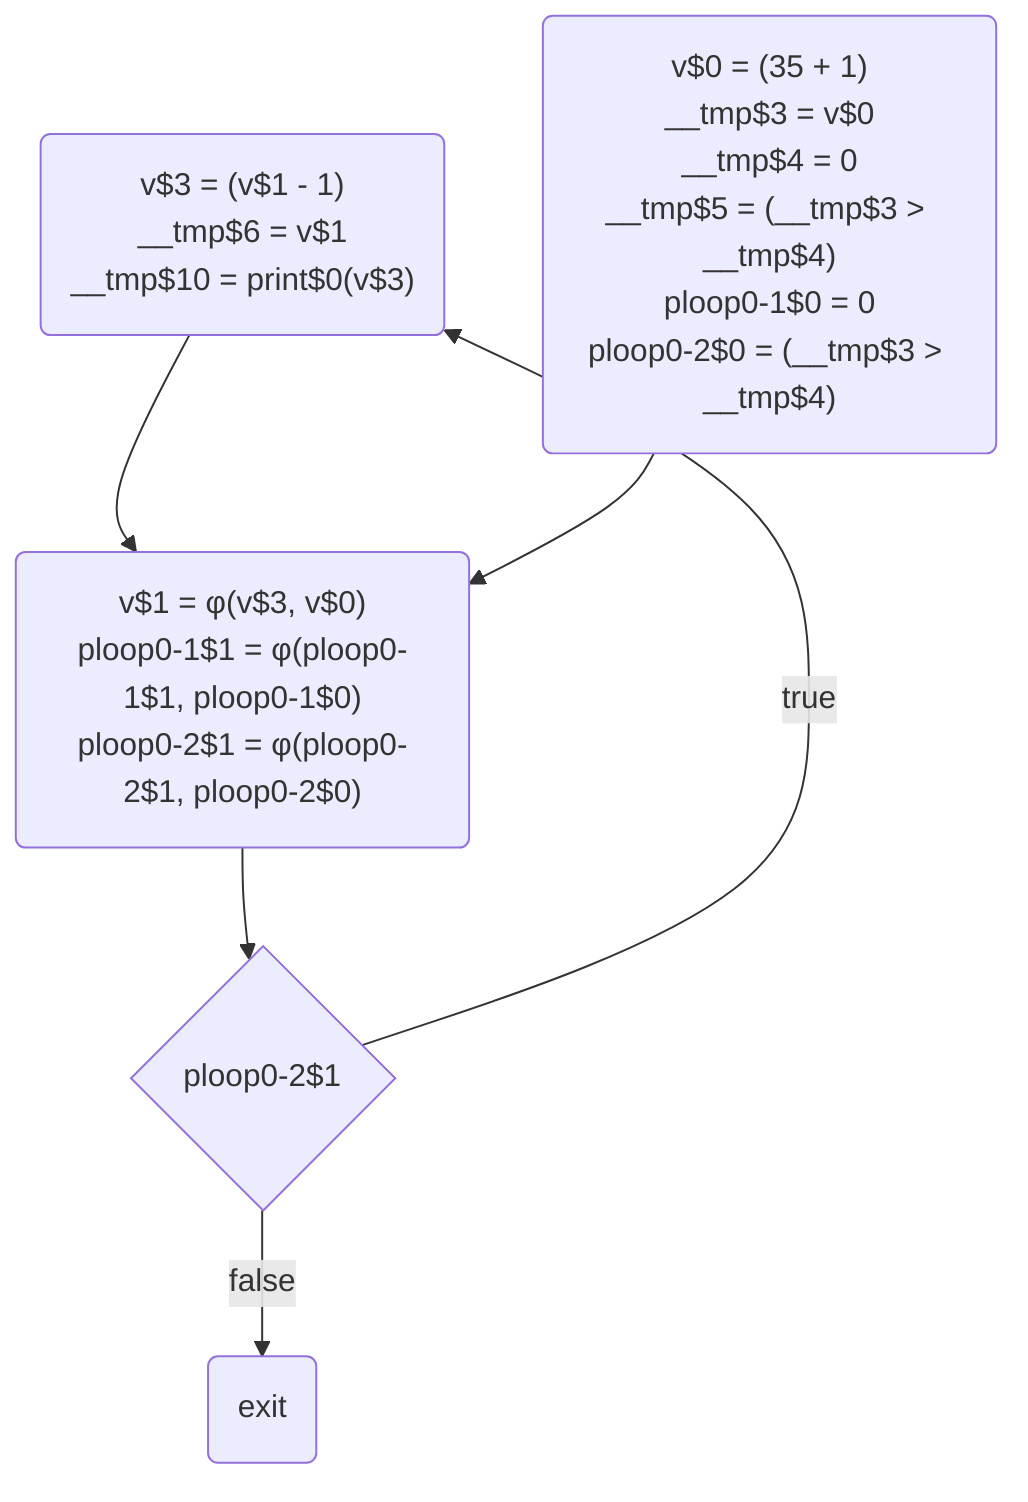 flowchart TD
	while_exit$19("exit")
	while_body$18("v$3 = (v$1 - 1)<br>__tmp$6 = v$1<br>__tmp$10 = print$0(v$3)")
	while_start$16("v$1 = φ(v$3, v$0)<br>ploop0-1$1 = φ(ploop0-1$1, ploop0-1$0)<br>ploop0-2$1 = φ(ploop0-2$1, ploop0-2$0)")
	entry$15("v$0 = (35 + 1)<br>__tmp$3 = v$0<br>__tmp$4 = 0<br>__tmp$5 = (__tmp$3 > __tmp$4)<br>ploop0-1$0 = 0<br>ploop0-2$0 = (__tmp$3 > __tmp$4)")
	cond$17{"ploop0-2$1"}
	cond$17 --> |"false"| while_exit$19
	while_body$18 -->  while_start$16
	while_start$16 -->  cond$17
	cond$17 --> |"true"| while_body$18
	entry$15 -->  while_start$16